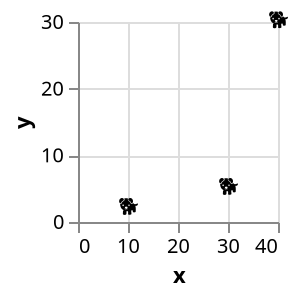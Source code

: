 {
  "$schema": "https://vega.github.io/schema/vega-lite/v5.json",
  "data": {
    "values": [
      {
        "x": 10,
        "y": 2
      },
      {
        "x": 30,
        "y": 5
      },
      {
        "x": 40,
        "y": 30
      }
    ]
  },
  "encoding": {
    "text": {
      "value": "\ud83d\udc15"
    },
    "x": {
      "field": "x",
      "type": "quantitative"
    },
    "y": {
      "field": "y",
      "type": "quantitative"
    }
  },
  "height": 100,
  "mark": "text",
  "width": 100
}